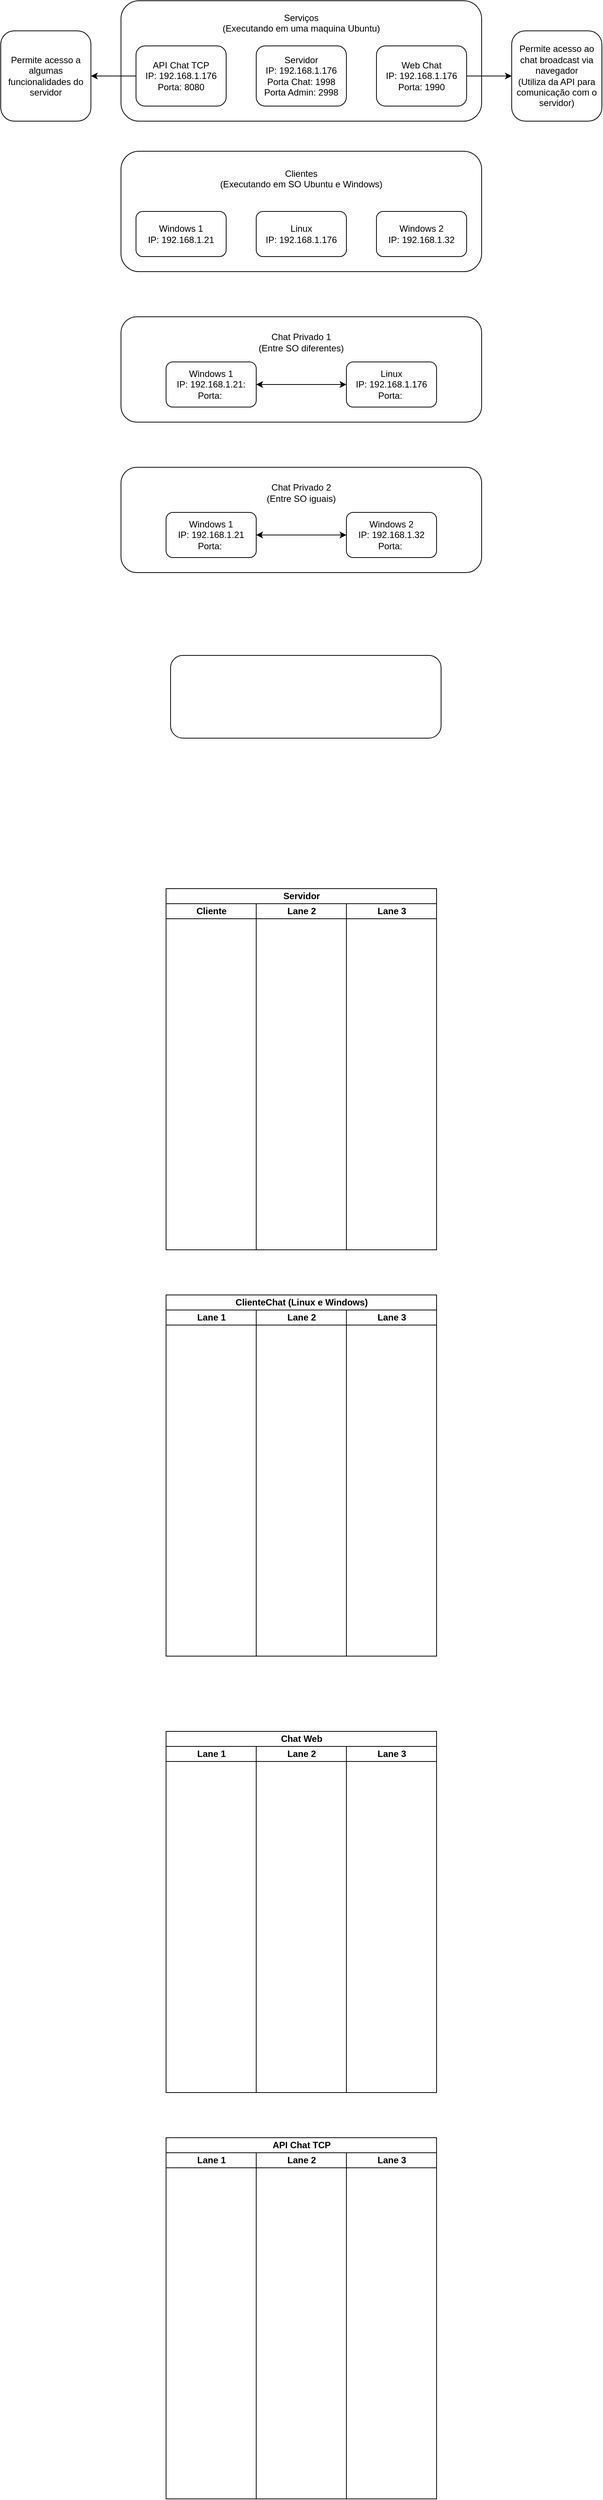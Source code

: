 <mxfile version="27.0.9">
  <diagram name="Diagramas_Chat_TCP_Redes" id="L_CamNImE50W-w-9ZZ2D">
    <mxGraphModel dx="1025" dy="516" grid="1" gridSize="10" guides="1" tooltips="1" connect="1" arrows="1" fold="1" page="1" pageScale="1" pageWidth="827" pageHeight="1169" math="0" shadow="0">
      <root>
        <mxCell id="0" />
        <mxCell id="1" parent="0" />
        <mxCell id="4GUBnpu2VjMewoBjiI3v-9" value="&lt;div&gt;Clientes&lt;/div&gt;&lt;div&gt;(Executando em SO Ubuntu e Windows)&lt;/div&gt;&lt;div&gt;&lt;br&gt;&lt;/div&gt;&lt;div&gt;&lt;br&gt;&lt;/div&gt;&lt;div&gt;&lt;br&gt;&lt;/div&gt;&lt;div&gt;&lt;br&gt;&lt;/div&gt;&lt;div&gt;&lt;br&gt;&lt;/div&gt;&lt;div&gt;&lt;br&gt;&lt;/div&gt;" style="rounded=1;whiteSpace=wrap;html=1;" vertex="1" parent="1">
          <mxGeometry x="174" y="250" width="480" height="160" as="geometry" />
        </mxCell>
        <mxCell id="4GUBnpu2VjMewoBjiI3v-8" value="&lt;div&gt;Serviços&lt;/div&gt;&lt;div&gt;(Executando em uma maquina Ubuntu)&lt;/div&gt;&lt;div&gt;&lt;br&gt;&lt;/div&gt;&lt;div&gt;&lt;br&gt;&lt;/div&gt;&lt;div&gt;&lt;br&gt;&lt;/div&gt;&lt;div&gt;&lt;br&gt;&lt;/div&gt;&lt;div&gt;&lt;br&gt;&lt;/div&gt;&lt;div&gt;&lt;br&gt;&lt;/div&gt;&lt;div&gt;&lt;br&gt;&lt;/div&gt;" style="rounded=1;whiteSpace=wrap;html=1;" vertex="1" parent="1">
          <mxGeometry x="174" y="50" width="480" height="160" as="geometry" />
        </mxCell>
        <mxCell id="4GUBnpu2VjMewoBjiI3v-1" value="Windows 1&lt;div&gt;IP: 192.168.1.21&lt;/div&gt;" style="rounded=1;whiteSpace=wrap;html=1;" vertex="1" parent="1">
          <mxGeometry x="194" y="330" width="120" height="60" as="geometry" />
        </mxCell>
        <mxCell id="4GUBnpu2VjMewoBjiI3v-2" value="Servidor&lt;div&gt;IP: 192.168.1.176&lt;/div&gt;&lt;div&gt;Porta Chat: 1998&lt;/div&gt;&lt;div&gt;Porta Admin: 2998&lt;/div&gt;" style="rounded=1;whiteSpace=wrap;html=1;" vertex="1" parent="1">
          <mxGeometry x="354" y="110" width="120" height="80" as="geometry" />
        </mxCell>
        <mxCell id="4GUBnpu2VjMewoBjiI3v-3" value="Windows 2&lt;div&gt;IP: 192.168.1.32&lt;/div&gt;" style="rounded=1;whiteSpace=wrap;html=1;" vertex="1" parent="1">
          <mxGeometry x="514" y="330" width="120" height="60" as="geometry" />
        </mxCell>
        <mxCell id="4GUBnpu2VjMewoBjiI3v-4" value="Linux&lt;br&gt;&lt;div&gt;IP: 192.168.1.176&lt;/div&gt;" style="rounded=1;whiteSpace=wrap;html=1;" vertex="1" parent="1">
          <mxGeometry x="354" y="330" width="120" height="60" as="geometry" />
        </mxCell>
        <mxCell id="4GUBnpu2VjMewoBjiI3v-26" value="" style="edgeStyle=orthogonalEdgeStyle;rounded=0;orthogonalLoop=1;jettySize=auto;html=1;" edge="1" parent="1" source="4GUBnpu2VjMewoBjiI3v-5" target="4GUBnpu2VjMewoBjiI3v-25">
          <mxGeometry relative="1" as="geometry" />
        </mxCell>
        <mxCell id="4GUBnpu2VjMewoBjiI3v-5" value="API Chat TCP&lt;br&gt;&lt;div&gt;IP: 192.168.1.176&lt;/div&gt;&lt;div&gt;Porta: 8080&lt;/div&gt;" style="rounded=1;whiteSpace=wrap;html=1;" vertex="1" parent="1">
          <mxGeometry x="194" y="110" width="120" height="80" as="geometry" />
        </mxCell>
        <mxCell id="4GUBnpu2VjMewoBjiI3v-22" style="edgeStyle=orthogonalEdgeStyle;rounded=0;orthogonalLoop=1;jettySize=auto;html=1;" edge="1" parent="1" source="4GUBnpu2VjMewoBjiI3v-6" target="4GUBnpu2VjMewoBjiI3v-23">
          <mxGeometry relative="1" as="geometry">
            <mxPoint x="694" y="150" as="targetPoint" />
          </mxGeometry>
        </mxCell>
        <mxCell id="4GUBnpu2VjMewoBjiI3v-6" value="Web Chat&lt;br&gt;&lt;div&gt;IP: 192.168.1.176&lt;/div&gt;&lt;div&gt;Porta: 1990&lt;/div&gt;" style="rounded=1;whiteSpace=wrap;html=1;" vertex="1" parent="1">
          <mxGeometry x="514" y="110" width="120" height="80" as="geometry" />
        </mxCell>
        <mxCell id="4GUBnpu2VjMewoBjiI3v-11" value="&lt;div&gt;Chat Privado 1&lt;/div&gt;&lt;div&gt;(Entre SO diferentes)&lt;/div&gt;&lt;div&gt;&lt;br&gt;&lt;/div&gt;&lt;div&gt;&lt;br&gt;&lt;/div&gt;&lt;div&gt;&lt;br&gt;&lt;/div&gt;&lt;div&gt;&lt;br&gt;&lt;/div&gt;&lt;div&gt;&lt;br&gt;&lt;/div&gt;" style="rounded=1;whiteSpace=wrap;html=1;" vertex="1" parent="1">
          <mxGeometry x="174" y="470" width="480" height="140" as="geometry" />
        </mxCell>
        <mxCell id="4GUBnpu2VjMewoBjiI3v-12" value="&lt;div&gt;Chat Privado 2&lt;/div&gt;&lt;div&gt;(Entre SO iguais)&lt;/div&gt;&lt;div&gt;&lt;br&gt;&lt;/div&gt;&lt;div&gt;&lt;br&gt;&lt;/div&gt;&lt;div&gt;&lt;br&gt;&lt;/div&gt;&lt;div&gt;&lt;br&gt;&lt;/div&gt;&lt;div&gt;&lt;br&gt;&lt;/div&gt;" style="rounded=1;whiteSpace=wrap;html=1;" vertex="1" parent="1">
          <mxGeometry x="174" y="670" width="480" height="140" as="geometry" />
        </mxCell>
        <mxCell id="4GUBnpu2VjMewoBjiI3v-18" style="edgeStyle=orthogonalEdgeStyle;rounded=0;orthogonalLoop=1;jettySize=auto;html=1;entryX=0;entryY=0.5;entryDx=0;entryDy=0;" edge="1" parent="1" source="4GUBnpu2VjMewoBjiI3v-13" target="4GUBnpu2VjMewoBjiI3v-14">
          <mxGeometry relative="1" as="geometry" />
        </mxCell>
        <mxCell id="4GUBnpu2VjMewoBjiI3v-13" value="Windows 1&lt;div&gt;IP: 192.168.1.21:&lt;/div&gt;&lt;div&gt;Porta:&amp;nbsp;&lt;/div&gt;" style="rounded=1;whiteSpace=wrap;html=1;" vertex="1" parent="1">
          <mxGeometry x="234" y="530" width="120" height="60" as="geometry" />
        </mxCell>
        <mxCell id="4GUBnpu2VjMewoBjiI3v-19" style="edgeStyle=orthogonalEdgeStyle;rounded=0;orthogonalLoop=1;jettySize=auto;html=1;entryX=1;entryY=0.5;entryDx=0;entryDy=0;" edge="1" parent="1" source="4GUBnpu2VjMewoBjiI3v-14" target="4GUBnpu2VjMewoBjiI3v-13">
          <mxGeometry relative="1" as="geometry" />
        </mxCell>
        <mxCell id="4GUBnpu2VjMewoBjiI3v-14" value="Linux&lt;br&gt;&lt;div&gt;IP: 192.168.1.176&lt;/div&gt;&lt;div&gt;Porta:&amp;nbsp;&lt;/div&gt;" style="rounded=1;whiteSpace=wrap;html=1;" vertex="1" parent="1">
          <mxGeometry x="474" y="530" width="120" height="60" as="geometry" />
        </mxCell>
        <mxCell id="4GUBnpu2VjMewoBjiI3v-20" style="edgeStyle=orthogonalEdgeStyle;rounded=0;orthogonalLoop=1;jettySize=auto;html=1;entryX=0;entryY=0.5;entryDx=0;entryDy=0;" edge="1" parent="1" source="4GUBnpu2VjMewoBjiI3v-15" target="4GUBnpu2VjMewoBjiI3v-16">
          <mxGeometry relative="1" as="geometry" />
        </mxCell>
        <mxCell id="4GUBnpu2VjMewoBjiI3v-15" value="Windows 1&lt;div&gt;IP: 192.168.1.21&lt;/div&gt;&lt;div&gt;Porta:&amp;nbsp;&lt;/div&gt;" style="rounded=1;whiteSpace=wrap;html=1;" vertex="1" parent="1">
          <mxGeometry x="234" y="730" width="120" height="60" as="geometry" />
        </mxCell>
        <mxCell id="4GUBnpu2VjMewoBjiI3v-21" style="edgeStyle=orthogonalEdgeStyle;rounded=0;orthogonalLoop=1;jettySize=auto;html=1;entryX=1;entryY=0.5;entryDx=0;entryDy=0;" edge="1" parent="1" source="4GUBnpu2VjMewoBjiI3v-16" target="4GUBnpu2VjMewoBjiI3v-15">
          <mxGeometry relative="1" as="geometry" />
        </mxCell>
        <mxCell id="4GUBnpu2VjMewoBjiI3v-16" value="Windows 2&lt;div&gt;IP: 192.168.1.32&lt;/div&gt;&lt;div&gt;Porta:&amp;nbsp;&lt;/div&gt;" style="rounded=1;whiteSpace=wrap;html=1;" vertex="1" parent="1">
          <mxGeometry x="474" y="730" width="120" height="60" as="geometry" />
        </mxCell>
        <mxCell id="4GUBnpu2VjMewoBjiI3v-23" value="Permite acesso ao chat broadcast via navegador&lt;div&gt;(Utiliza da API para comunicação com o servidor)&lt;/div&gt;" style="rounded=1;whiteSpace=wrap;html=1;" vertex="1" parent="1">
          <mxGeometry x="694" y="90" width="120" height="120" as="geometry" />
        </mxCell>
        <mxCell id="4GUBnpu2VjMewoBjiI3v-25" value="Permite acesso a algumas funcionalidades do servidor" style="whiteSpace=wrap;html=1;rounded=1;" vertex="1" parent="1">
          <mxGeometry x="14" y="90" width="120" height="120" as="geometry" />
        </mxCell>
        <mxCell id="4GUBnpu2VjMewoBjiI3v-28" value="" style="rounded=1;whiteSpace=wrap;html=1;" vertex="1" parent="1">
          <mxGeometry x="240" y="920" width="360" height="110" as="geometry" />
        </mxCell>
        <mxCell id="4GUBnpu2VjMewoBjiI3v-29" value="Servidor" style="swimlane;childLayout=stackLayout;resizeParent=1;resizeParentMax=0;startSize=20;html=1;" vertex="1" parent="1">
          <mxGeometry x="234.0" y="1230" width="360" height="480" as="geometry" />
        </mxCell>
        <mxCell id="4GUBnpu2VjMewoBjiI3v-30" value="Cliente" style="swimlane;startSize=20;html=1;" vertex="1" parent="4GUBnpu2VjMewoBjiI3v-29">
          <mxGeometry y="20" width="120" height="460" as="geometry" />
        </mxCell>
        <mxCell id="4GUBnpu2VjMewoBjiI3v-31" value="Lane 2" style="swimlane;startSize=20;html=1;" vertex="1" parent="4GUBnpu2VjMewoBjiI3v-29">
          <mxGeometry x="120" y="20" width="120" height="460" as="geometry" />
        </mxCell>
        <mxCell id="4GUBnpu2VjMewoBjiI3v-32" value="Lane 3" style="swimlane;startSize=20;html=1;" vertex="1" parent="4GUBnpu2VjMewoBjiI3v-29">
          <mxGeometry x="240" y="20" width="120" height="460" as="geometry" />
        </mxCell>
        <mxCell id="4GUBnpu2VjMewoBjiI3v-33" value="ClienteChat (Linux e Windows)" style="swimlane;childLayout=stackLayout;resizeParent=1;resizeParentMax=0;startSize=20;html=1;" vertex="1" parent="1">
          <mxGeometry x="234" y="1770" width="360" height="480" as="geometry" />
        </mxCell>
        <mxCell id="4GUBnpu2VjMewoBjiI3v-34" value="Lane 1" style="swimlane;startSize=20;html=1;" vertex="1" parent="4GUBnpu2VjMewoBjiI3v-33">
          <mxGeometry y="20" width="120" height="460" as="geometry" />
        </mxCell>
        <mxCell id="4GUBnpu2VjMewoBjiI3v-35" value="Lane 2" style="swimlane;startSize=20;html=1;" vertex="1" parent="4GUBnpu2VjMewoBjiI3v-33">
          <mxGeometry x="120" y="20" width="120" height="460" as="geometry" />
        </mxCell>
        <mxCell id="4GUBnpu2VjMewoBjiI3v-36" value="Lane 3" style="swimlane;startSize=20;html=1;" vertex="1" parent="4GUBnpu2VjMewoBjiI3v-33">
          <mxGeometry x="240" y="20" width="120" height="460" as="geometry" />
        </mxCell>
        <mxCell id="4GUBnpu2VjMewoBjiI3v-37" value="Chat&amp;nbsp;&lt;span style=&quot;background-color: transparent; color: light-dark(rgb(0, 0, 0), rgb(255, 255, 255));&quot;&gt;Web&lt;/span&gt;" style="swimlane;childLayout=stackLayout;resizeParent=1;resizeParentMax=0;startSize=20;html=1;" vertex="1" parent="1">
          <mxGeometry x="234" y="2350" width="360" height="480" as="geometry" />
        </mxCell>
        <mxCell id="4GUBnpu2VjMewoBjiI3v-38" value="Lane 1" style="swimlane;startSize=20;html=1;" vertex="1" parent="4GUBnpu2VjMewoBjiI3v-37">
          <mxGeometry y="20" width="120" height="460" as="geometry" />
        </mxCell>
        <mxCell id="4GUBnpu2VjMewoBjiI3v-39" value="Lane 2" style="swimlane;startSize=20;html=1;" vertex="1" parent="4GUBnpu2VjMewoBjiI3v-37">
          <mxGeometry x="120" y="20" width="120" height="460" as="geometry" />
        </mxCell>
        <mxCell id="4GUBnpu2VjMewoBjiI3v-40" value="Lane 3" style="swimlane;startSize=20;html=1;" vertex="1" parent="4GUBnpu2VjMewoBjiI3v-37">
          <mxGeometry x="240" y="20" width="120" height="460" as="geometry" />
        </mxCell>
        <mxCell id="4GUBnpu2VjMewoBjiI3v-41" value="API Chat TCP" style="swimlane;childLayout=stackLayout;resizeParent=1;resizeParentMax=0;startSize=20;html=1;" vertex="1" parent="1">
          <mxGeometry x="234" y="2890" width="360" height="480" as="geometry" />
        </mxCell>
        <mxCell id="4GUBnpu2VjMewoBjiI3v-42" value="Lane 1" style="swimlane;startSize=20;html=1;" vertex="1" parent="4GUBnpu2VjMewoBjiI3v-41">
          <mxGeometry y="20" width="120" height="460" as="geometry" />
        </mxCell>
        <mxCell id="4GUBnpu2VjMewoBjiI3v-43" value="Lane 2" style="swimlane;startSize=20;html=1;" vertex="1" parent="4GUBnpu2VjMewoBjiI3v-41">
          <mxGeometry x="120" y="20" width="120" height="460" as="geometry" />
        </mxCell>
        <mxCell id="4GUBnpu2VjMewoBjiI3v-44" value="Lane 3" style="swimlane;startSize=20;html=1;" vertex="1" parent="4GUBnpu2VjMewoBjiI3v-41">
          <mxGeometry x="240" y="20" width="120" height="460" as="geometry" />
        </mxCell>
      </root>
    </mxGraphModel>
  </diagram>
</mxfile>
